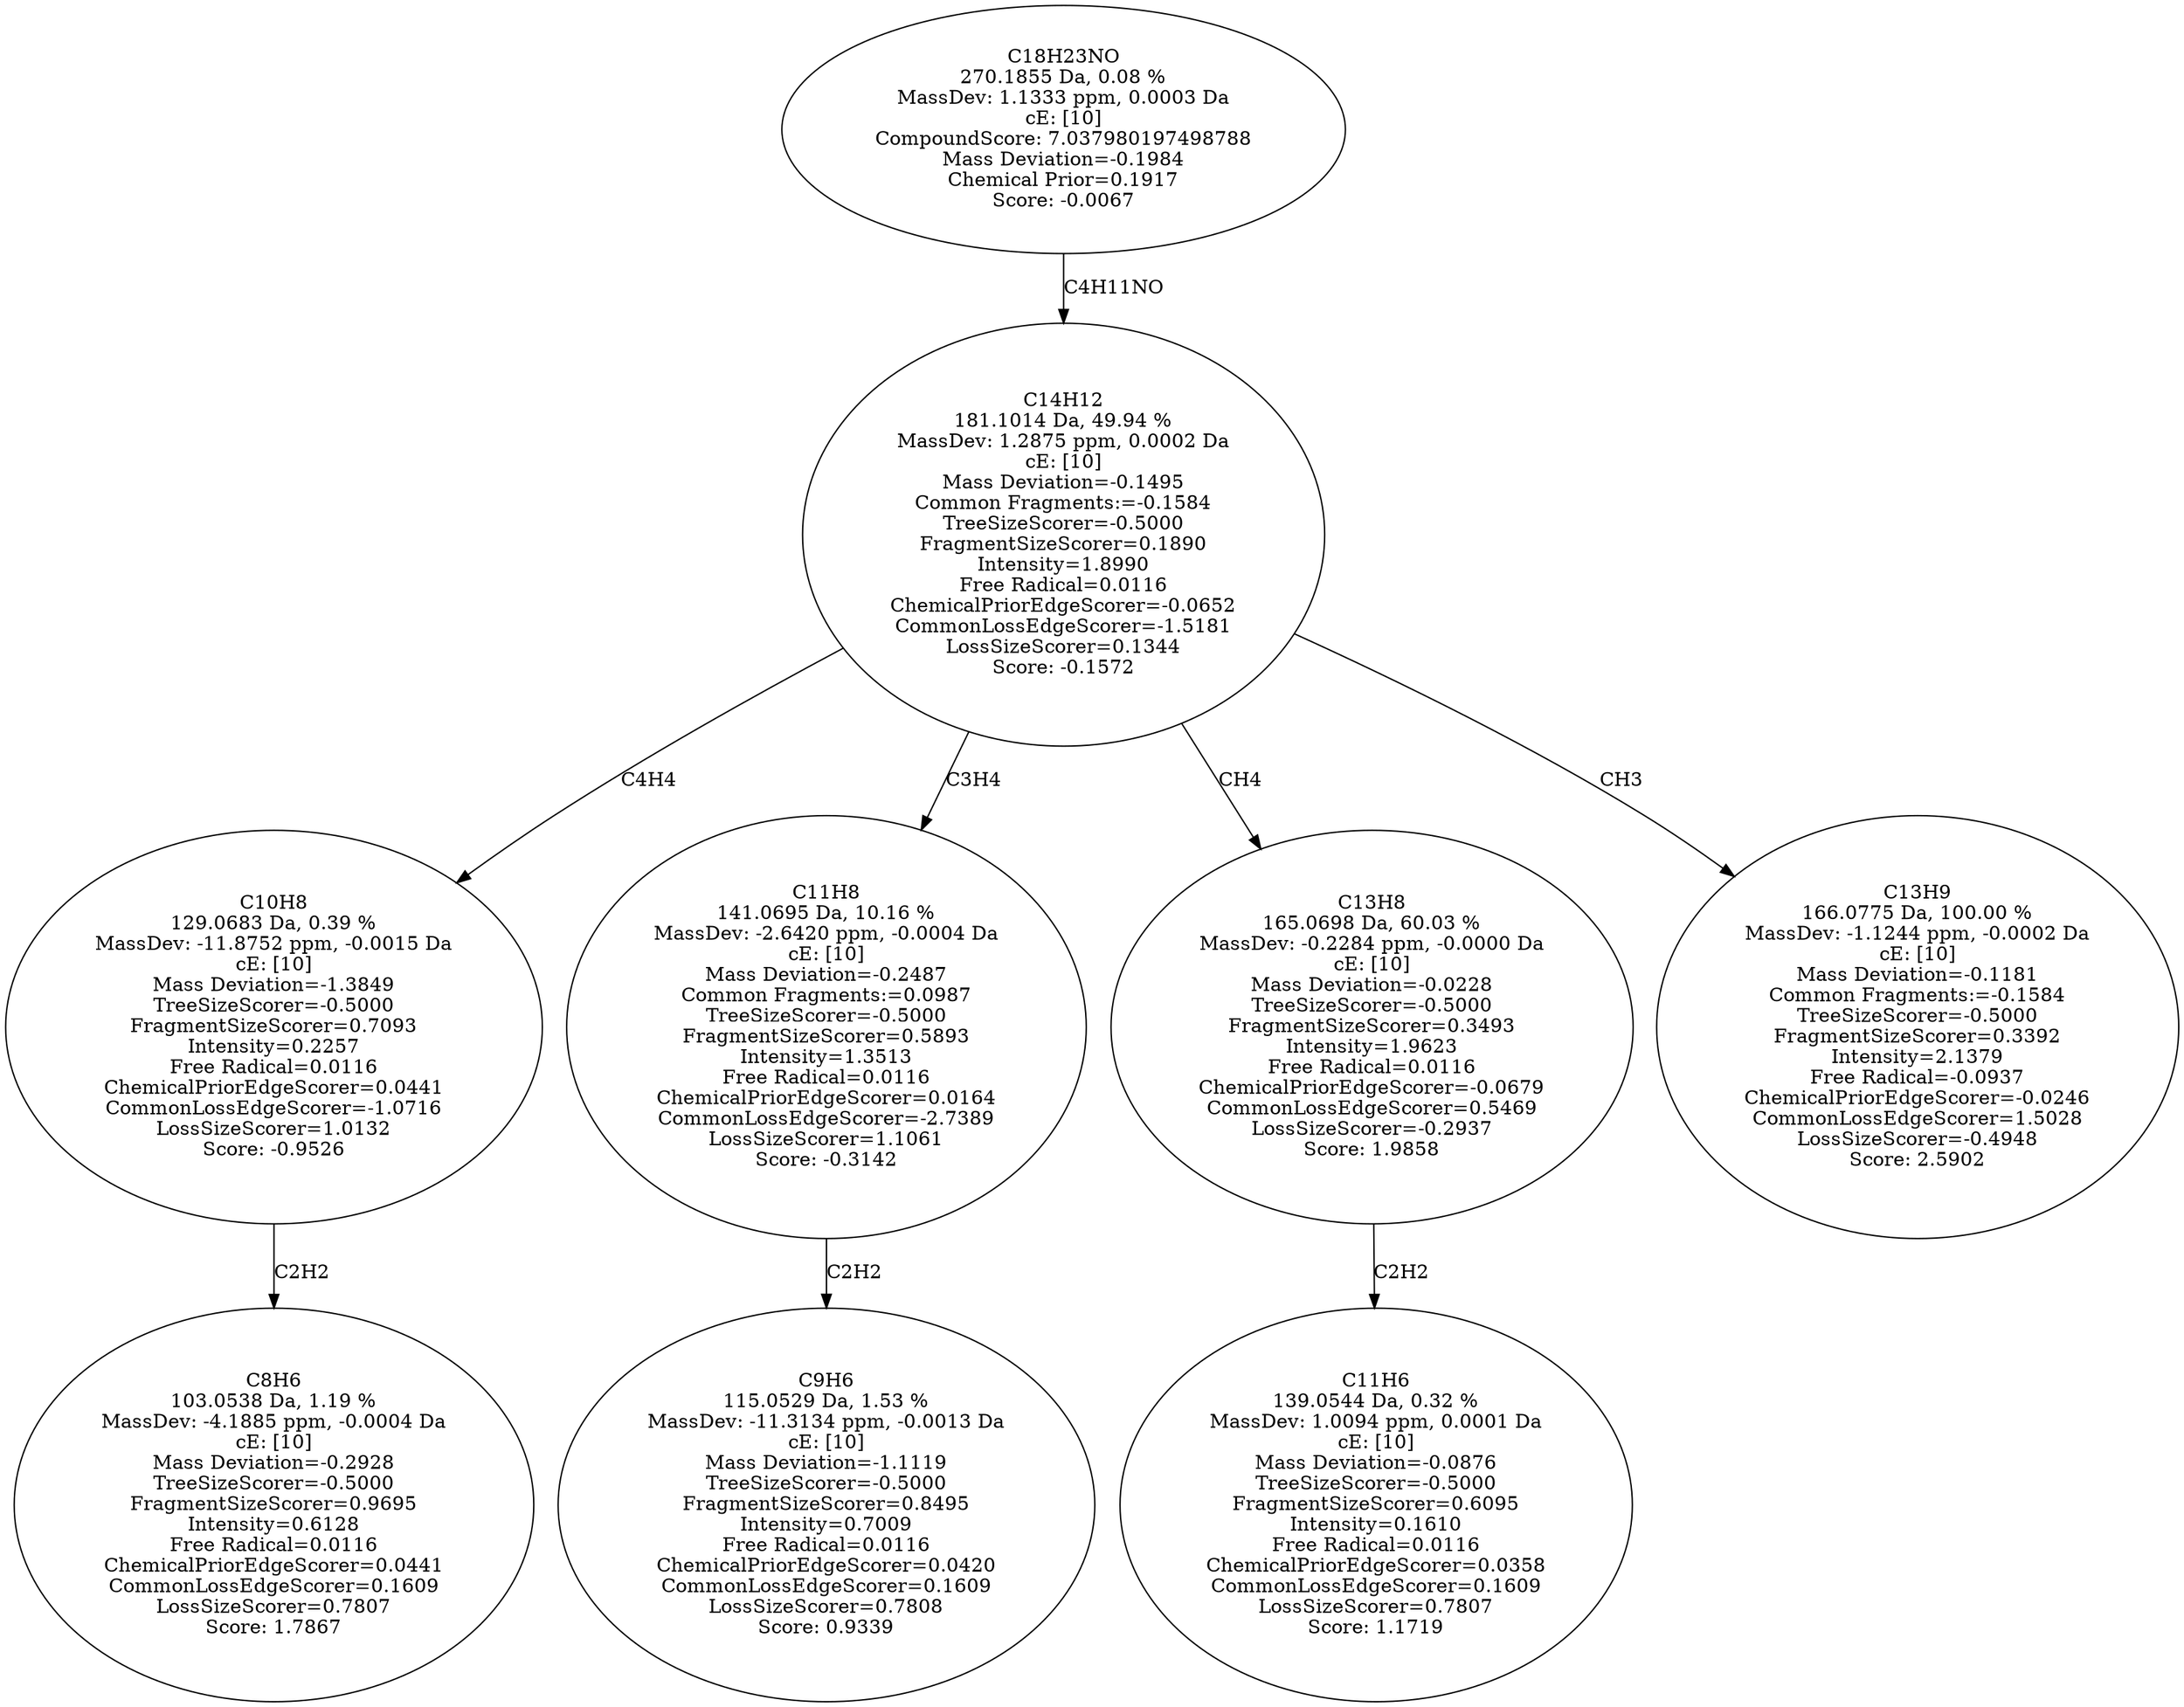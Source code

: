 strict digraph {
v1 [label="C8H6\n103.0538 Da, 1.19 %\nMassDev: -4.1885 ppm, -0.0004 Da\ncE: [10]\nMass Deviation=-0.2928\nTreeSizeScorer=-0.5000\nFragmentSizeScorer=0.9695\nIntensity=0.6128\nFree Radical=0.0116\nChemicalPriorEdgeScorer=0.0441\nCommonLossEdgeScorer=0.1609\nLossSizeScorer=0.7807\nScore: 1.7867"];
v2 [label="C10H8\n129.0683 Da, 0.39 %\nMassDev: -11.8752 ppm, -0.0015 Da\ncE: [10]\nMass Deviation=-1.3849\nTreeSizeScorer=-0.5000\nFragmentSizeScorer=0.7093\nIntensity=0.2257\nFree Radical=0.0116\nChemicalPriorEdgeScorer=0.0441\nCommonLossEdgeScorer=-1.0716\nLossSizeScorer=1.0132\nScore: -0.9526"];
v3 [label="C9H6\n115.0529 Da, 1.53 %\nMassDev: -11.3134 ppm, -0.0013 Da\ncE: [10]\nMass Deviation=-1.1119\nTreeSizeScorer=-0.5000\nFragmentSizeScorer=0.8495\nIntensity=0.7009\nFree Radical=0.0116\nChemicalPriorEdgeScorer=0.0420\nCommonLossEdgeScorer=0.1609\nLossSizeScorer=0.7808\nScore: 0.9339"];
v4 [label="C11H8\n141.0695 Da, 10.16 %\nMassDev: -2.6420 ppm, -0.0004 Da\ncE: [10]\nMass Deviation=-0.2487\nCommon Fragments:=0.0987\nTreeSizeScorer=-0.5000\nFragmentSizeScorer=0.5893\nIntensity=1.3513\nFree Radical=0.0116\nChemicalPriorEdgeScorer=0.0164\nCommonLossEdgeScorer=-2.7389\nLossSizeScorer=1.1061\nScore: -0.3142"];
v5 [label="C11H6\n139.0544 Da, 0.32 %\nMassDev: 1.0094 ppm, 0.0001 Da\ncE: [10]\nMass Deviation=-0.0876\nTreeSizeScorer=-0.5000\nFragmentSizeScorer=0.6095\nIntensity=0.1610\nFree Radical=0.0116\nChemicalPriorEdgeScorer=0.0358\nCommonLossEdgeScorer=0.1609\nLossSizeScorer=0.7807\nScore: 1.1719"];
v6 [label="C13H8\n165.0698 Da, 60.03 %\nMassDev: -0.2284 ppm, -0.0000 Da\ncE: [10]\nMass Deviation=-0.0228\nTreeSizeScorer=-0.5000\nFragmentSizeScorer=0.3493\nIntensity=1.9623\nFree Radical=0.0116\nChemicalPriorEdgeScorer=-0.0679\nCommonLossEdgeScorer=0.5469\nLossSizeScorer=-0.2937\nScore: 1.9858"];
v7 [label="C13H9\n166.0775 Da, 100.00 %\nMassDev: -1.1244 ppm, -0.0002 Da\ncE: [10]\nMass Deviation=-0.1181\nCommon Fragments:=-0.1584\nTreeSizeScorer=-0.5000\nFragmentSizeScorer=0.3392\nIntensity=2.1379\nFree Radical=-0.0937\nChemicalPriorEdgeScorer=-0.0246\nCommonLossEdgeScorer=1.5028\nLossSizeScorer=-0.4948\nScore: 2.5902"];
v8 [label="C14H12\n181.1014 Da, 49.94 %\nMassDev: 1.2875 ppm, 0.0002 Da\ncE: [10]\nMass Deviation=-0.1495\nCommon Fragments:=-0.1584\nTreeSizeScorer=-0.5000\nFragmentSizeScorer=0.1890\nIntensity=1.8990\nFree Radical=0.0116\nChemicalPriorEdgeScorer=-0.0652\nCommonLossEdgeScorer=-1.5181\nLossSizeScorer=0.1344\nScore: -0.1572"];
v9 [label="C18H23NO\n270.1855 Da, 0.08 %\nMassDev: 1.1333 ppm, 0.0003 Da\ncE: [10]\nCompoundScore: 7.037980197498788\nMass Deviation=-0.1984\nChemical Prior=0.1917\nScore: -0.0067"];
v2 -> v1 [label="C2H2"];
v8 -> v2 [label="C4H4"];
v4 -> v3 [label="C2H2"];
v8 -> v4 [label="C3H4"];
v6 -> v5 [label="C2H2"];
v8 -> v6 [label="CH4"];
v8 -> v7 [label="CH3"];
v9 -> v8 [label="C4H11NO"];
}